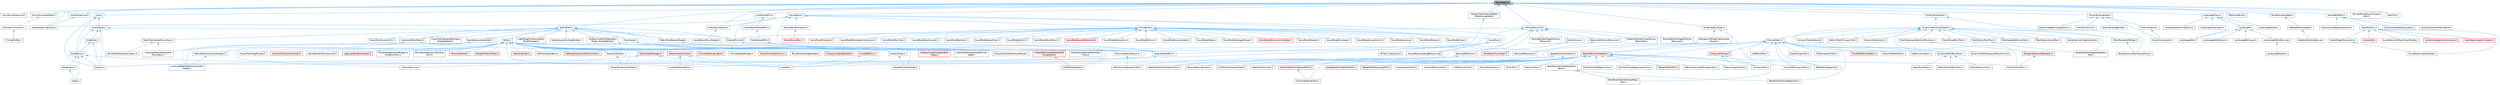 digraph "AsyncWork.h"
{
 // INTERACTIVE_SVG=YES
 // LATEX_PDF_SIZE
  bgcolor="transparent";
  edge [fontname=Helvetica,fontsize=10,labelfontname=Helvetica,labelfontsize=10];
  node [fontname=Helvetica,fontsize=10,shape=box,height=0.2,width=0.4];
  Node1 [id="Node000001",label="AsyncWork.h",height=0.2,width=0.4,color="gray40", fillcolor="grey60", style="filled", fontcolor="black",tooltip=" "];
  Node1 -> Node2 [id="edge1_Node000001_Node000002",dir="back",color="steelblue1",style="solid",tooltip=" "];
  Node2 [id="Node000002",label="AnimationStreaming.h",height=0.2,width=0.4,color="grey40", fillcolor="white", style="filled",URL="$d5/d44/AnimationStreaming_8h.html",tooltip=" "];
  Node1 -> Node3 [id="edge2_Node000001_Node000003",dir="back",color="steelblue1",style="solid",tooltip=" "];
  Node3 [id="Node000003",label="AsyncEnumerateTask.h",height=0.2,width=0.4,color="grey40", fillcolor="white", style="filled",URL="$d5/d71/AsyncEnumerateTask_8h.html",tooltip=" "];
  Node3 -> Node4 [id="edge3_Node000003_Node000004",dir="back",color="steelblue1",style="solid",tooltip=" "];
  Node4 [id="Node000004",label="MonotonicTimeline.h",height=0.2,width=0.4,color="grey40", fillcolor="white", style="filled",URL="$d9/dfd/MonotonicTimeline_8h.html",tooltip=" "];
  Node4 -> Node5 [id="edge4_Node000004_Node000005",dir="back",color="steelblue1",style="solid",tooltip=" "];
  Node5 [id="Node000005",label="TimingProfiler.h",height=0.2,width=0.4,color="grey40", fillcolor="white", style="filled",URL="$df/d15/TimingProfiler_8h.html",tooltip=" "];
  Node1 -> Node6 [id="edge5_Node000001_Node000006",dir="back",color="steelblue1",style="solid",tooltip=" "];
  Node6 [id="Node000006",label="AudioDecompress.h",height=0.2,width=0.4,color="grey40", fillcolor="white", style="filled",URL="$d9/dfd/AudioDecompress_8h.html",tooltip=" "];
  Node6 -> Node7 [id="edge6_Node000006_Node000007",dir="back",color="steelblue1",style="solid",tooltip=" "];
  Node7 [id="Node000007",label="SoundWaveProxyReader.h",height=0.2,width=0.4,color="grey40", fillcolor="white", style="filled",URL="$d1/d23/SoundWaveProxyReader_8h.html",tooltip=" "];
  Node1 -> Node8 [id="edge7_Node000001_Node000008",dir="back",color="steelblue1",style="solid",tooltip=" "];
  Node8 [id="Node000008",label="AudioStreaming.h",height=0.2,width=0.4,color="grey40", fillcolor="white", style="filled",URL="$db/d37/AudioStreaming_8h.html",tooltip=" "];
  Node8 -> Node9 [id="edge8_Node000008_Node000009",dir="back",color="steelblue1",style="solid",tooltip=" "];
  Node9 [id="Node000009",label="AudioStreamingCache.h",height=0.2,width=0.4,color="grey40", fillcolor="white", style="filled",URL="$d2/dc1/AudioStreamingCache_8h.html",tooltip=" "];
  Node1 -> Node9 [id="edge9_Node000001_Node000009",dir="back",color="steelblue1",style="solid",tooltip=" "];
  Node1 -> Node10 [id="edge10_Node000001_Node000010",dir="back",color="steelblue1",style="solid",tooltip=" "];
  Node10 [id="Node000010",label="Core.h",height=0.2,width=0.4,color="grey40", fillcolor="white", style="filled",URL="$d6/dd7/Core_8h.html",tooltip=" "];
  Node10 -> Node11 [id="edge11_Node000010_Node000011",dir="back",color="steelblue1",style="solid",tooltip=" "];
  Node11 [id="Node000011",label="CoreUObject.h",height=0.2,width=0.4,color="grey40", fillcolor="white", style="filled",URL="$d0/ded/CoreUObject_8h.html",tooltip=" "];
  Node11 -> Node12 [id="edge12_Node000011_Node000012",dir="back",color="steelblue1",style="solid",tooltip=" "];
  Node12 [id="Node000012",label="Engine.h",height=0.2,width=0.4,color="grey40", fillcolor="white", style="filled",URL="$d1/d34/Public_2Engine_8h.html",tooltip=" "];
  Node11 -> Node13 [id="edge13_Node000011_Node000013",dir="back",color="steelblue1",style="solid",tooltip=" "];
  Node13 [id="Node000013",label="EngineMinimal.h",height=0.2,width=0.4,color="grey40", fillcolor="white", style="filled",URL="$d0/d2c/EngineMinimal_8h.html",tooltip=" "];
  Node13 -> Node12 [id="edge14_Node000013_Node000012",dir="back",color="steelblue1",style="solid",tooltip=" "];
  Node11 -> Node14 [id="edge15_Node000011_Node000014",dir="back",color="steelblue1",style="solid",tooltip=" "];
  Node14 [id="Node000014",label="SlateBasics.h",height=0.2,width=0.4,color="grey40", fillcolor="white", style="filled",URL="$da/d2f/SlateBasics_8h.html",tooltip=" "];
  Node14 -> Node12 [id="edge16_Node000014_Node000012",dir="back",color="steelblue1",style="solid",tooltip=" "];
  Node14 -> Node15 [id="edge17_Node000014_Node000015",dir="back",color="steelblue1",style="solid",tooltip=" "];
  Node15 [id="Node000015",label="Slate.h",height=0.2,width=0.4,color="grey40", fillcolor="white", style="filled",URL="$d2/dc0/Slate_8h.html",tooltip=" "];
  Node14 -> Node16 [id="edge18_Node000014_Node000016",dir="back",color="steelblue1",style="solid",tooltip=" "];
  Node16 [id="Node000016",label="SlateExtras.h",height=0.2,width=0.4,color="grey40", fillcolor="white", style="filled",URL="$d8/dec/SlateExtras_8h.html",tooltip=" "];
  Node16 -> Node15 [id="edge19_Node000016_Node000015",dir="back",color="steelblue1",style="solid",tooltip=" "];
  Node14 -> Node17 [id="edge20_Node000014_Node000017",dir="back",color="steelblue1",style="solid",tooltip=" "];
  Node17 [id="Node000017",label="UnrealEd.h",height=0.2,width=0.4,color="grey40", fillcolor="white", style="filled",URL="$d2/d5f/UnrealEd_8h.html",tooltip=" "];
  Node11 -> Node18 [id="edge21_Node000011_Node000018",dir="back",color="steelblue1",style="solid",tooltip=" "];
  Node18 [id="Node000018",label="SlateCore.h",height=0.2,width=0.4,color="grey40", fillcolor="white", style="filled",URL="$dc/d03/SlateCore_8h.html",tooltip=" "];
  Node18 -> Node12 [id="edge22_Node000018_Node000012",dir="back",color="steelblue1",style="solid",tooltip=" "];
  Node18 -> Node14 [id="edge23_Node000018_Node000014",dir="back",color="steelblue1",style="solid",tooltip=" "];
  Node10 -> Node12 [id="edge24_Node000010_Node000012",dir="back",color="steelblue1",style="solid",tooltip=" "];
  Node10 -> Node14 [id="edge25_Node000010_Node000014",dir="back",color="steelblue1",style="solid",tooltip=" "];
  Node1 -> Node19 [id="edge26_Node000001_Node000019",dir="back",color="steelblue1",style="solid",tooltip=" "];
  Node19 [id="Node000019",label="CoreSharedPCH.h",height=0.2,width=0.4,color="grey40", fillcolor="white", style="filled",URL="$d8/de5/CoreSharedPCH_8h.html",tooltip=" "];
  Node19 -> Node20 [id="edge27_Node000019_Node000020",dir="back",color="steelblue1",style="solid",tooltip=" "];
  Node20 [id="Node000020",label="CoreUObjectSharedPCH.h",height=0.2,width=0.4,color="grey40", fillcolor="white", style="filled",URL="$de/d2f/CoreUObjectSharedPCH_8h.html",tooltip=" "];
  Node20 -> Node21 [id="edge28_Node000020_Node000021",dir="back",color="steelblue1",style="solid",tooltip=" "];
  Node21 [id="Node000021",label="SlateSharedPCH.h",height=0.2,width=0.4,color="grey40", fillcolor="white", style="filled",URL="$d1/dfc/SlateSharedPCH_8h.html",tooltip=" "];
  Node21 -> Node22 [id="edge29_Node000021_Node000022",dir="back",color="steelblue1",style="solid",tooltip=" "];
  Node22 [id="Node000022",label="EngineSharedPCH.h",height=0.2,width=0.4,color="grey40", fillcolor="white", style="filled",URL="$dc/dbb/EngineSharedPCH_8h.html",tooltip=" "];
  Node22 -> Node23 [id="edge30_Node000022_Node000023",dir="back",color="steelblue1",style="solid",tooltip=" "];
  Node23 [id="Node000023",label="UnrealEdSharedPCH.h",height=0.2,width=0.4,color="grey40", fillcolor="white", style="filled",URL="$d1/de6/UnrealEdSharedPCH_8h.html",tooltip=" "];
  Node1 -> Node24 [id="edge31_Node000001_Node000024",dir="back",color="steelblue1",style="solid",tooltip=" "];
  Node24 [id="Node000024",label="DistanceFieldAtlas.h",height=0.2,width=0.4,color="grey40", fillcolor="white", style="filled",URL="$df/def/DistanceFieldAtlas_8h.html",tooltip=" "];
  Node24 -> Node25 [id="edge32_Node000024_Node000025",dir="back",color="steelblue1",style="solid",tooltip=" "];
  Node25 [id="Node000025",label="BaseDynamicMeshSceneProxy.h",height=0.2,width=0.4,color="grey40", fillcolor="white", style="filled",URL="$d2/dee/BaseDynamicMeshSceneProxy_8h.html",tooltip=" "];
  Node24 -> Node26 [id="edge33_Node000024_Node000026",dir="back",color="steelblue1",style="solid",tooltip=" "];
  Node26 [id="Node000026",label="DynamicMeshComponent.h",height=0.2,width=0.4,color="grey40", fillcolor="white", style="filled",URL="$d8/d66/DynamicMeshComponent_8h.html",tooltip=" "];
  Node26 -> Node27 [id="edge34_Node000026_Node000027",dir="back",color="steelblue1",style="solid",tooltip=" "];
  Node27 [id="Node000027",label="DataflowEditorWeightMapPaint\lTool.h",height=0.2,width=0.4,color="grey40", fillcolor="white", style="filled",URL="$db/d46/DataflowEditorWeightMapPaintTool_8h.html",tooltip=" "];
  Node26 -> Node28 [id="edge35_Node000026_Node000028",dir="back",color="steelblue1",style="solid",tooltip=" "];
  Node28 [id="Node000028",label="DeformMeshPolygonsTool.h",height=0.2,width=0.4,color="grey40", fillcolor="white", style="filled",URL="$db/d72/DeformMeshPolygonsTool_8h.html",tooltip=" "];
  Node26 -> Node29 [id="edge36_Node000026_Node000029",dir="back",color="steelblue1",style="solid",tooltip=" "];
  Node29 [id="Node000029",label="DynamicMeshActor.h",height=0.2,width=0.4,color="grey40", fillcolor="white", style="filled",URL="$d1/d71/DynamicMeshActor_8h.html",tooltip=" "];
  Node26 -> Node30 [id="edge37_Node000026_Node000030",dir="back",color="steelblue1",style="solid",tooltip=" "];
  Node30 [id="Node000030",label="DynamicMeshBrushTool.h",height=0.2,width=0.4,color="grey40", fillcolor="white", style="filled",URL="$da/d04/DynamicMeshBrushTool_8h.html",tooltip=" "];
  Node30 -> Node31 [id="edge38_Node000030_Node000031",dir="back",color="steelblue1",style="solid",tooltip=" "];
  Node31 [id="Node000031",label="MeshAttributePaintTool.h",height=0.2,width=0.4,color="grey40", fillcolor="white", style="filled",URL="$d3/d29/MeshAttributePaintTool_8h.html",tooltip=" "];
  Node30 -> Node32 [id="edge39_Node000030_Node000032",dir="back",color="steelblue1",style="solid",tooltip=" "];
  Node32 [id="Node000032",label="MeshSelectionTool.h",height=0.2,width=0.4,color="grey40", fillcolor="white", style="filled",URL="$d8/d80/MeshSelectionTool_8h.html",tooltip=" "];
  Node30 -> Node33 [id="edge40_Node000030_Node000033",dir="back",color="steelblue1",style="solid",tooltip=" "];
  Node33 [id="Node000033",label="SeamSculptTool.h",height=0.2,width=0.4,color="grey40", fillcolor="white", style="filled",URL="$d1/d31/SeamSculptTool_8h.html",tooltip=" "];
  Node26 -> Node34 [id="edge41_Node000026_Node000034",dir="back",color="steelblue1",style="solid",tooltip=" "];
  Node34 [id="Node000034",label="DynamicMeshSelector.h",height=0.2,width=0.4,color="grey40", fillcolor="white", style="filled",URL="$dc/d01/DynamicMeshSelector_8h.html",tooltip=" "];
  Node34 -> Node35 [id="edge42_Node000034_Node000035",dir="back",color="steelblue1",style="solid",tooltip=" "];
  Node35 [id="Node000035",label="DynamicMeshPolygroupTransformer.h",height=0.2,width=0.4,color="grey40", fillcolor="white", style="filled",URL="$dc/db2/DynamicMeshPolygroupTransformer_8h.html",tooltip=" "];
  Node26 -> Node36 [id="edge43_Node000026_Node000036",dir="back",color="steelblue1",style="solid",tooltip=" "];
  Node36 [id="Node000036",label="EditUVIslandsTool.h",height=0.2,width=0.4,color="grey40", fillcolor="white", style="filled",URL="$d0/de4/EditUVIslandsTool_8h.html",tooltip=" "];
  Node26 -> Node37 [id="edge44_Node000026_Node000037",dir="back",color="steelblue1",style="solid",tooltip=" "];
  Node37 [id="Node000037",label="MeshGroupPaintTool.h",height=0.2,width=0.4,color="grey40", fillcolor="white", style="filled",URL="$dd/d04/MeshGroupPaintTool_8h.html",tooltip=" "];
  Node26 -> Node38 [id="edge45_Node000026_Node000038",dir="back",color="steelblue1",style="solid",tooltip=" "];
  Node38 [id="Node000038",label="MeshRenderBufferSet.h",height=0.2,width=0.4,color="grey40", fillcolor="white", style="filled",URL="$de/dc2/MeshRenderBufferSet_8h.html",tooltip=" "];
  Node38 -> Node25 [id="edge46_Node000038_Node000025",dir="back",color="steelblue1",style="solid",tooltip=" "];
  Node26 -> Node39 [id="edge47_Node000026_Node000039",dir="back",color="steelblue1",style="solid",tooltip=" "];
  Node39 [id="Node000039",label="MeshSpaceDeformerTool.h",height=0.2,width=0.4,color="grey40", fillcolor="white", style="filled",URL="$d7/dc8/MeshSpaceDeformerTool_8h.html",tooltip=" "];
  Node26 -> Node40 [id="edge48_Node000026_Node000040",dir="back",color="steelblue1",style="solid",tooltip=" "];
  Node40 [id="Node000040",label="MeshTopologySelectionMechanic.h",height=0.2,width=0.4,color="grey40", fillcolor="white", style="filled",URL="$d5/d15/MeshTopologySelectionMechanic_8h.html",tooltip=" "];
  Node40 -> Node41 [id="edge49_Node000040_Node000041",dir="back",color="steelblue1",style="solid",tooltip=" "];
  Node41 [id="Node000041",label="PolygonSelectionMechanic.h",height=0.2,width=0.4,color="red", fillcolor="#FFF0F0", style="filled",URL="$da/dff/PolygonSelectionMechanic_8h.html",tooltip=" "];
  Node41 -> Node36 [id="edge50_Node000041_Node000036",dir="back",color="steelblue1",style="solid",tooltip=" "];
  Node26 -> Node43 [id="edge51_Node000026_Node000043",dir="back",color="steelblue1",style="solid",tooltip=" "];
  Node43 [id="Node000043",label="MeshVertexPaintTool.h",height=0.2,width=0.4,color="grey40", fillcolor="white", style="filled",URL="$db/d74/MeshVertexPaintTool_8h.html",tooltip=" "];
  Node43 -> Node27 [id="edge52_Node000043_Node000027",dir="back",color="steelblue1",style="solid",tooltip=" "];
  Node26 -> Node44 [id="edge53_Node000026_Node000044",dir="back",color="steelblue1",style="solid",tooltip=" "];
  Node44 [id="Node000044",label="MeshVertexSculptTool.h",height=0.2,width=0.4,color="grey40", fillcolor="white", style="filled",URL="$dc/da6/MeshVertexSculptTool_8h.html",tooltip=" "];
  Node26 -> Node45 [id="edge54_Node000026_Node000045",dir="back",color="steelblue1",style="solid",tooltip=" "];
  Node45 [id="Node000045",label="PreviewMesh.h",height=0.2,width=0.4,color="grey40", fillcolor="white", style="filled",URL="$d6/d30/PreviewMesh_8h.html",tooltip=" "];
  Node45 -> Node46 [id="edge55_Node000045_Node000046",dir="back",color="steelblue1",style="solid",tooltip=" "];
  Node46 [id="Node000046",label="AddPatchTool.h",height=0.2,width=0.4,color="grey40", fillcolor="white", style="filled",URL="$d5/deb/AddPatchTool_8h.html",tooltip=" "];
  Node45 -> Node47 [id="edge56_Node000045_Node000047",dir="back",color="steelblue1",style="solid",tooltip=" "];
  Node47 [id="Node000047",label="AddPrimitiveTool.h",height=0.2,width=0.4,color="grey40", fillcolor="white", style="filled",URL="$d5/dbf/AddPrimitiveTool_8h.html",tooltip=" "];
  Node45 -> Node48 [id="edge57_Node000045_Node000048",dir="back",color="steelblue1",style="solid",tooltip=" "];
  Node48 [id="Node000048",label="BakeMeshAttributeMapsTool.h",height=0.2,width=0.4,color="grey40", fillcolor="white", style="filled",URL="$d8/d14/BakeMeshAttributeMapsTool_8h.html",tooltip=" "];
  Node45 -> Node49 [id="edge58_Node000045_Node000049",dir="back",color="steelblue1",style="solid",tooltip=" "];
  Node49 [id="Node000049",label="BakeMeshAttributeMapsTool\lBase.h",height=0.2,width=0.4,color="grey40", fillcolor="white", style="filled",URL="$dc/d68/BakeMeshAttributeMapsToolBase_8h.html",tooltip=" "];
  Node49 -> Node48 [id="edge59_Node000049_Node000048",dir="back",color="steelblue1",style="solid",tooltip=" "];
  Node49 -> Node50 [id="edge60_Node000049_Node000050",dir="back",color="steelblue1",style="solid",tooltip=" "];
  Node50 [id="Node000050",label="BakeMultiMeshAttributeMaps\lTool.h",height=0.2,width=0.4,color="grey40", fillcolor="white", style="filled",URL="$d7/d65/BakeMultiMeshAttributeMapsTool_8h.html",tooltip=" "];
  Node45 -> Node51 [id="edge61_Node000045_Node000051",dir="back",color="steelblue1",style="solid",tooltip=" "];
  Node51 [id="Node000051",label="BakeMeshAttributeTool.h",height=0.2,width=0.4,color="grey40", fillcolor="white", style="filled",URL="$d0/d82/BakeMeshAttributeTool_8h.html",tooltip=" "];
  Node51 -> Node49 [id="edge62_Node000051_Node000049",dir="back",color="steelblue1",style="solid",tooltip=" "];
  Node51 -> Node52 [id="edge63_Node000051_Node000052",dir="back",color="steelblue1",style="solid",tooltip=" "];
  Node52 [id="Node000052",label="BakeMeshAttributeVertexTool.h",height=0.2,width=0.4,color="grey40", fillcolor="white", style="filled",URL="$d6/d76/BakeMeshAttributeVertexTool_8h.html",tooltip=" "];
  Node45 -> Node52 [id="edge64_Node000045_Node000052",dir="back",color="steelblue1",style="solid",tooltip=" "];
  Node45 -> Node50 [id="edge65_Node000045_Node000050",dir="back",color="steelblue1",style="solid",tooltip=" "];
  Node45 -> Node53 [id="edge66_Node000045_Node000053",dir="back",color="steelblue1",style="solid",tooltip=" "];
  Node53 [id="Node000053",label="ConvertToPolygonsTool.h",height=0.2,width=0.4,color="grey40", fillcolor="white", style="filled",URL="$d7/d5a/ConvertToPolygonsTool_8h.html",tooltip=" "];
  Node45 -> Node54 [id="edge67_Node000045_Node000054",dir="back",color="steelblue1",style="solid",tooltip=" "];
  Node54 [id="Node000054",label="DrawPolygonTool.h",height=0.2,width=0.4,color="grey40", fillcolor="white", style="filled",URL="$d0/d15/DrawPolygonTool_8h.html",tooltip=" "];
  Node45 -> Node30 [id="edge68_Node000045_Node000030",dir="back",color="steelblue1",style="solid",tooltip=" "];
  Node45 -> Node55 [id="edge69_Node000045_Node000055",dir="back",color="steelblue1",style="solid",tooltip=" "];
  Node55 [id="Node000055",label="MeshInspectorTool.h",height=0.2,width=0.4,color="grey40", fillcolor="white", style="filled",URL="$de/da1/MeshInspectorTool_8h.html",tooltip=" "];
  Node45 -> Node56 [id="edge70_Node000045_Node000056",dir="back",color="steelblue1",style="solid",tooltip=" "];
  Node56 [id="Node000056",label="MeshOpPreviewHelpers.h",height=0.2,width=0.4,color="red", fillcolor="#FFF0F0", style="filled",URL="$de/d33/MeshOpPreviewHelpers_8h.html",tooltip=" "];
  Node56 -> Node49 [id="edge71_Node000056_Node000049",dir="back",color="steelblue1",style="solid",tooltip=" "];
  Node56 -> Node52 [id="edge72_Node000056_Node000052",dir="back",color="steelblue1",style="solid",tooltip=" "];
  Node56 -> Node57 [id="edge73_Node000056_Node000057",dir="back",color="steelblue1",style="solid",tooltip=" "];
  Node57 [id="Node000057",label="BakeTransformTool.h",height=0.2,width=0.4,color="grey40", fillcolor="white", style="filled",URL="$dc/d39/BakeTransformTool_8h.html",tooltip=" "];
  Node56 -> Node58 [id="edge74_Node000056_Node000058",dir="back",color="steelblue1",style="solid",tooltip=" "];
  Node58 [id="Node000058",label="BaseCreateFromSelectedTool.h",height=0.2,width=0.4,color="red", fillcolor="#FFF0F0", style="filled",URL="$de/dc7/BaseCreateFromSelectedTool_8h.html",tooltip=" "];
  Node58 -> Node64 [id="edge75_Node000058_Node000064",dir="back",color="steelblue1",style="solid",tooltip=" "];
  Node64 [id="Node000064",label="CombineMeshesTool.h",height=0.2,width=0.4,color="grey40", fillcolor="white", style="filled",URL="$dd/da3/CombineMeshesTool_8h.html",tooltip=" "];
  Node56 -> Node67 [id="edge76_Node000056_Node000067",dir="back",color="steelblue1",style="solid",tooltip=" "];
  Node67 [id="Node000067",label="BaseMeshFromSplinesTool.h",height=0.2,width=0.4,color="red", fillcolor="#FFF0F0", style="filled",URL="$da/d31/BaseMeshFromSplinesTool_8h.html",tooltip=" "];
  Node56 -> Node70 [id="edge77_Node000056_Node000070",dir="back",color="steelblue1",style="solid",tooltip=" "];
  Node70 [id="Node000070",label="BaseMeshProcessingTool.h",height=0.2,width=0.4,color="red", fillcolor="#FFF0F0", style="filled",URL="$d4/d77/BaseMeshProcessingTool_8h.html",tooltip=" "];
  Node56 -> Node64 [id="edge78_Node000056_Node000064",dir="back",color="steelblue1",style="solid",tooltip=" "];
  Node56 -> Node53 [id="edge79_Node000056_Node000053",dir="back",color="steelblue1",style="solid",tooltip=" "];
  Node56 -> Node73 [id="edge80_Node000056_Node000073",dir="back",color="steelblue1",style="solid",tooltip=" "];
  Node73 [id="Node000073",label="DisplaceMeshTool.h",height=0.2,width=0.4,color="grey40", fillcolor="white", style="filled",URL="$da/d28/DisplaceMeshTool_8h.html",tooltip=" "];
  Node56 -> Node74 [id="edge81_Node000056_Node000074",dir="back",color="steelblue1",style="solid",tooltip=" "];
  Node74 [id="Node000074",label="DrawAndRevolveTool.h",height=0.2,width=0.4,color="grey40", fillcolor="white", style="filled",URL="$d8/d06/DrawAndRevolveTool_8h.html",tooltip=" "];
  Node56 -> Node75 [id="edge82_Node000056_Node000075",dir="back",color="steelblue1",style="solid",tooltip=" "];
  Node75 [id="Node000075",label="EditNormalsTool.h",height=0.2,width=0.4,color="grey40", fillcolor="white", style="filled",URL="$de/d53/EditNormalsTool_8h.html",tooltip=" "];
  Node56 -> Node76 [id="edge83_Node000056_Node000076",dir="back",color="steelblue1",style="solid",tooltip=" "];
  Node76 [id="Node000076",label="ExtractSplineTool.h",height=0.2,width=0.4,color="grey40", fillcolor="white", style="filled",URL="$d3/d4d/ExtractSplineTool_8h.html",tooltip=" "];
  Node56 -> Node77 [id="edge84_Node000056_Node000077",dir="back",color="steelblue1",style="solid",tooltip=" "];
  Node77 [id="Node000077",label="MirrorTool.h",height=0.2,width=0.4,color="grey40", fillcolor="white", style="filled",URL="$d3/dc9/MirrorTool_8h.html",tooltip=" "];
  Node56 -> Node78 [id="edge85_Node000056_Node000078",dir="back",color="steelblue1",style="solid",tooltip=" "];
  Node78 [id="Node000078",label="PlaneCutTool.h",height=0.2,width=0.4,color="grey40", fillcolor="white", style="filled",URL="$dd/def/PlaneCutTool_8h.html",tooltip=" "];
  Node56 -> Node79 [id="edge86_Node000056_Node000079",dir="back",color="steelblue1",style="solid",tooltip=" "];
  Node79 [id="Node000079",label="PolyEditInsertEdgeActivity.h",height=0.2,width=0.4,color="grey40", fillcolor="white", style="filled",URL="$d1/d26/PolyEditInsertEdgeActivity_8h.html",tooltip=" "];
  Node56 -> Node80 [id="edge87_Node000056_Node000080",dir="back",color="steelblue1",style="solid",tooltip=" "];
  Node80 [id="Node000080",label="PolyEditInsertEdgeLoopActivity.h",height=0.2,width=0.4,color="grey40", fillcolor="white", style="filled",URL="$d5/d37/PolyEditInsertEdgeLoopActivity_8h.html",tooltip=" "];
  Node56 -> Node81 [id="edge88_Node000056_Node000081",dir="back",color="steelblue1",style="solid",tooltip=" "];
  Node81 [id="Node000081",label="RecomputeUVsTool.h",height=0.2,width=0.4,color="grey40", fillcolor="white", style="filled",URL="$d0/d92/RecomputeUVsTool_8h.html",tooltip=" "];
  Node56 -> Node82 [id="edge89_Node000056_Node000082",dir="back",color="steelblue1",style="solid",tooltip=" "];
  Node82 [id="Node000082",label="RemeshMeshTool.h",height=0.2,width=0.4,color="red", fillcolor="#FFF0F0", style="filled",URL="$dc/dd6/RemeshMeshTool_8h.html",tooltip=" "];
  Node56 -> Node84 [id="edge90_Node000056_Node000084",dir="back",color="steelblue1",style="solid",tooltip=" "];
  Node84 [id="Node000084",label="RemoveOccludedTrianglesTool.h",height=0.2,width=0.4,color="grey40", fillcolor="white", style="filled",URL="$d9/da1/RemoveOccludedTrianglesTool_8h.html",tooltip=" "];
  Node56 -> Node85 [id="edge91_Node000056_Node000085",dir="back",color="steelblue1",style="solid",tooltip=" "];
  Node85 [id="Node000085",label="RevolveBoundaryTool.h",height=0.2,width=0.4,color="grey40", fillcolor="white", style="filled",URL="$da/dce/RevolveBoundaryTool_8h.html",tooltip=" "];
  Node56 -> Node86 [id="edge92_Node000056_Node000086",dir="back",color="steelblue1",style="solid",tooltip=" "];
  Node86 [id="Node000086",label="SetCollisionGeometryTool.h",height=0.2,width=0.4,color="grey40", fillcolor="white", style="filled",URL="$d0/de6/SetCollisionGeometryTool_8h.html",tooltip=" "];
  Node56 -> Node87 [id="edge93_Node000056_Node000087",dir="back",color="steelblue1",style="solid",tooltip=" "];
  Node87 [id="Node000087",label="UVEditorUVSnapshotTool.h",height=0.2,width=0.4,color="grey40", fillcolor="white", style="filled",URL="$d4/dd6/UVEditorUVSnapshotTool_8h.html",tooltip=" "];
  Node56 -> Node88 [id="edge94_Node000056_Node000088",dir="back",color="steelblue1",style="solid",tooltip=" "];
  Node88 [id="Node000088",label="UVLayoutTool.h",height=0.2,width=0.4,color="grey40", fillcolor="white", style="filled",URL="$d6/d89/UVLayoutTool_8h.html",tooltip=" "];
  Node56 -> Node90 [id="edge95_Node000056_Node000090",dir="back",color="steelblue1",style="solid",tooltip=" "];
  Node90 [id="Node000090",label="WeldMeshEdgesTool.h",height=0.2,width=0.4,color="grey40", fillcolor="white", style="filled",URL="$d5/d6e/WeldMeshEdgesTool_8h.html",tooltip=" "];
  Node45 -> Node91 [id="edge96_Node000045_Node000091",dir="back",color="steelblue1",style="solid",tooltip=" "];
  Node91 [id="Node000091",label="PolyEditPreviewMesh.h",height=0.2,width=0.4,color="red", fillcolor="#FFF0F0", style="filled",URL="$d2/de8/PolyEditPreviewMesh_8h.html",tooltip=" "];
  Node45 -> Node93 [id="edge97_Node000045_Node000093",dir="back",color="steelblue1",style="solid",tooltip=" "];
  Node93 [id="Node000093",label="UVLayoutPreview.h",height=0.2,width=0.4,color="red", fillcolor="#FFF0F0", style="filled",URL="$dd/d16/UVLayoutPreview_8h.html",tooltip=" "];
  Node93 -> Node81 [id="edge98_Node000093_Node000081",dir="back",color="steelblue1",style="solid",tooltip=" "];
  Node93 -> Node88 [id="edge99_Node000093_Node000088",dir="back",color="steelblue1",style="solid",tooltip=" "];
  Node45 -> Node96 [id="edge100_Node000045_Node000096",dir="back",color="steelblue1",style="solid",tooltip=" "];
  Node96 [id="Node000096",label="VolumeToMeshTool.h",height=0.2,width=0.4,color="grey40", fillcolor="white", style="filled",URL="$de/d64/VolumeToMeshTool_8h.html",tooltip=" "];
  Node45 -> Node90 [id="edge101_Node000045_Node000090",dir="back",color="steelblue1",style="solid",tooltip=" "];
  Node26 -> Node97 [id="edge102_Node000026_Node000097",dir="back",color="steelblue1",style="solid",tooltip=" "];
  Node97 [id="Node000097",label="SceneGeometrySpatialCache.h",height=0.2,width=0.4,color="grey40", fillcolor="white", style="filled",URL="$d6/d6f/SceneGeometrySpatialCache_8h.html",tooltip=" "];
  Node1 -> Node98 [id="edge103_Node000001_Node000098",dir="back",color="steelblue1",style="solid",tooltip=" "];
  Node98 [id="Node000098",label="GroomBindingAsset.h",height=0.2,width=0.4,color="grey40", fillcolor="white", style="filled",URL="$de/d26/GroomBindingAsset_8h.html",tooltip=" "];
  Node98 -> Node99 [id="edge104_Node000098_Node000099",dir="back",color="steelblue1",style="solid",tooltip=" "];
  Node99 [id="Node000099",label="GroomBindingBuilder.h",height=0.2,width=0.4,color="grey40", fillcolor="white", style="filled",URL="$d2/d2f/GroomBindingBuilder_8h.html",tooltip=" "];
  Node98 -> Node100 [id="edge105_Node000098_Node000100",dir="back",color="steelblue1",style="solid",tooltip=" "];
  Node100 [id="Node000100",label="GroomComponent.h",height=0.2,width=0.4,color="grey40", fillcolor="white", style="filled",URL="$de/d2e/GroomComponent_8h.html",tooltip=" "];
  Node98 -> Node101 [id="edge106_Node000098_Node000101",dir="back",color="steelblue1",style="solid",tooltip=" "];
  Node101 [id="Node000101",label="GroomCreateBindingOptions.h",height=0.2,width=0.4,color="grey40", fillcolor="white", style="filled",URL="$d5/dba/GroomCreateBindingOptions_8h.html",tooltip=" "];
  Node98 -> Node102 [id="edge107_Node000098_Node000102",dir="back",color="steelblue1",style="solid",tooltip=" "];
  Node102 [id="Node000102",label="GroomInstance.h",height=0.2,width=0.4,color="grey40", fillcolor="white", style="filled",URL="$dd/d47/GroomInstance_8h.html",tooltip=" "];
  Node102 -> Node100 [id="edge108_Node000102_Node000100",dir="back",color="steelblue1",style="solid",tooltip=" "];
  Node98 -> Node103 [id="edge109_Node000098_Node000103",dir="back",color="steelblue1",style="solid",tooltip=" "];
  Node103 [id="Node000103",label="HairStrandsCore.h",height=0.2,width=0.4,color="grey40", fillcolor="white", style="filled",URL="$d7/def/HairStrandsCore_8h.html",tooltip=" "];
  Node1 -> Node104 [id="edge110_Node000001_Node000104",dir="back",color="steelblue1",style="solid",tooltip=" "];
  Node104 [id="Node000104",label="HierarchicalInstancedStatic\lMeshComponent.h",height=0.2,width=0.4,color="grey40", fillcolor="white", style="filled",URL="$d3/ddb/HierarchicalInstancedStaticMeshComponent_8h.html",tooltip=" "];
  Node104 -> Node105 [id="edge111_Node000104_Node000105",dir="back",color="steelblue1",style="solid",tooltip=" "];
  Node105 [id="Node000105",label="HierarchicalStaticMeshScene\lProxy.h",height=0.2,width=0.4,color="grey40", fillcolor="white", style="filled",URL="$d3/d4d/HierarchicalStaticMeshSceneProxy_8h.html",tooltip=" "];
  Node1 -> Node106 [id="edge112_Node000001_Node000106",dir="back",color="steelblue1",style="solid",tooltip=" "];
  Node106 [id="Node000106",label="LandscapeProxy.h",height=0.2,width=0.4,color="grey40", fillcolor="white", style="filled",URL="$db/dae/LandscapeProxy_8h.html",tooltip=" "];
  Node106 -> Node107 [id="edge113_Node000106_Node000107",dir="back",color="steelblue1",style="solid",tooltip=" "];
  Node107 [id="Node000107",label="Landscape.h",height=0.2,width=0.4,color="grey40", fillcolor="white", style="filled",URL="$d5/dd6/Landscape_8h.html",tooltip=" "];
  Node107 -> Node108 [id="edge114_Node000107_Node000108",dir="back",color="steelblue1",style="solid",tooltip=" "];
  Node108 [id="Node000108",label="LandscapeEdit.h",height=0.2,width=0.4,color="grey40", fillcolor="white", style="filled",URL="$df/d61/LandscapeEdit_8h.html",tooltip=" "];
  Node107 -> Node109 [id="edge115_Node000107_Node000109",dir="back",color="steelblue1",style="solid",tooltip=" "];
  Node109 [id="Node000109",label="LandscapeEditLayer.h",height=0.2,width=0.4,color="grey40", fillcolor="white", style="filled",URL="$d2/d34/LandscapeEditLayer_8h.html",tooltip=" "];
  Node107 -> Node110 [id="edge116_Node000107_Node000110",dir="back",color="steelblue1",style="solid",tooltip=" "];
  Node110 [id="Node000110",label="LandscapeEditorServices.h",height=0.2,width=0.4,color="grey40", fillcolor="white", style="filled",URL="$d0/de9/LandscapeEditorServices_8h.html",tooltip=" "];
  Node110 -> Node111 [id="edge117_Node000110_Node000111",dir="back",color="steelblue1",style="solid",tooltip=" "];
  Node111 [id="Node000111",label="LandscapeModule.h",height=0.2,width=0.4,color="grey40", fillcolor="white", style="filled",URL="$db/d88/LandscapeModule_8h.html",tooltip=" "];
  Node107 -> Node112 [id="edge118_Node000107_Node000112",dir="back",color="steelblue1",style="solid",tooltip=" "];
  Node112 [id="Node000112",label="LandscapeNotification.h",height=0.2,width=0.4,color="grey40", fillcolor="white", style="filled",URL="$d7/de3/LandscapeNotification_8h.html",tooltip=" "];
  Node106 -> Node108 [id="edge119_Node000106_Node000108",dir="back",color="steelblue1",style="solid",tooltip=" "];
  Node106 -> Node113 [id="edge120_Node000106_Node000113",dir="back",color="steelblue1",style="solid",tooltip=" "];
  Node113 [id="Node000113",label="LandscapeRender.h",height=0.2,width=0.4,color="grey40", fillcolor="white", style="filled",URL="$df/d67/LandscapeRender_8h.html",tooltip=" "];
  Node106 -> Node114 [id="edge121_Node000106_Node000114",dir="back",color="steelblue1",style="solid",tooltip=" "];
  Node114 [id="Node000114",label="LandscapeStreamingProxy.h",height=0.2,width=0.4,color="grey40", fillcolor="white", style="filled",URL="$de/d5a/LandscapeStreamingProxy_8h.html",tooltip=" "];
  Node106 -> Node115 [id="edge122_Node000106_Node000115",dir="back",color="steelblue1",style="solid",tooltip=" "];
  Node115 [id="Node000115",label="LandscapeSubsystem.h",height=0.2,width=0.4,color="grey40", fillcolor="white", style="filled",URL="$d7/ddd/LandscapeSubsystem_8h.html",tooltip=" "];
  Node1 -> Node116 [id="edge123_Node000001_Node000116",dir="back",color="steelblue1",style="solid",tooltip=" "];
  Node116 [id="Node000116",label="MeshCardBuild.h",height=0.2,width=0.4,color="grey40", fillcolor="white", style="filled",URL="$d8/df6/MeshCardBuild_8h.html",tooltip=" "];
  Node1 -> Node117 [id="edge124_Node000001_Node000117",dir="back",color="steelblue1",style="solid",tooltip=" "];
  Node117 [id="Node000117",label="ModelingTaskTypes.h",height=0.2,width=0.4,color="grey40", fillcolor="white", style="filled",URL="$d0/dd2/ModelingTaskTypes_8h.html",tooltip=" "];
  Node117 -> Node118 [id="edge125_Node000117_Node000118",dir="back",color="steelblue1",style="solid",tooltip=" "];
  Node118 [id="Node000118",label="BackgroundModelingCompute\lSource.h",height=0.2,width=0.4,color="grey40", fillcolor="white", style="filled",URL="$d4/da3/BackgroundModelingComputeSource_8h.html",tooltip=" "];
  Node118 -> Node56 [id="edge126_Node000118_Node000056",dir="back",color="steelblue1",style="solid",tooltip=" "];
  Node117 -> Node36 [id="edge127_Node000117_Node000036",dir="back",color="steelblue1",style="solid",tooltip=" "];
  Node1 -> Node119 [id="edge128_Node000001_Node000119",dir="back",color="steelblue1",style="solid",tooltip=" "];
  Node119 [id="Node000119",label="RenderAssetUpdate.h",height=0.2,width=0.4,color="grey40", fillcolor="white", style="filled",URL="$df/da4/RenderAssetUpdate_8h.html",tooltip=" "];
  Node119 -> Node120 [id="edge129_Node000119_Node000120",dir="back",color="steelblue1",style="solid",tooltip=" "];
  Node120 [id="Node000120",label="SkeletalMeshUpdate.h",height=0.2,width=0.4,color="grey40", fillcolor="white", style="filled",URL="$df/d79/SkeletalMeshUpdate_8h.html",tooltip=" "];
  Node120 -> Node121 [id="edge130_Node000120_Node000121",dir="back",color="steelblue1",style="solid",tooltip=" "];
  Node121 [id="Node000121",label="SkeletalMeshUpdate.cpp",height=0.2,width=0.4,color="grey40", fillcolor="white", style="filled",URL="$db/d45/SkeletalMeshUpdate_8cpp.html",tooltip=" "];
  Node1 -> Node122 [id="edge131_Node000001_Node000122",dir="back",color="steelblue1",style="solid",tooltip=" "];
  Node122 [id="Node000122",label="SampleBufferIO.h",height=0.2,width=0.4,color="grey40", fillcolor="white", style="filled",URL="$df/d39/SampleBufferIO_8h.html",tooltip=" "];
  Node122 -> Node123 [id="edge132_Node000122_Node000123",dir="back",color="steelblue1",style="solid",tooltip=" "];
  Node123 [id="Node000123",label="AudioImpulseResponseAsset.h",height=0.2,width=0.4,color="grey40", fillcolor="white", style="filled",URL="$d5/d37/AudioImpulseResponseAsset_8h.html",tooltip=" "];
  Node122 -> Node124 [id="edge133_Node000122_Node000124",dir="back",color="steelblue1",style="solid",tooltip=" "];
  Node124 [id="Node000124",label="SoundSubmix.h",height=0.2,width=0.4,color="grey40", fillcolor="white", style="filled",URL="$d9/db4/SoundSubmix_8h.html",tooltip=" "];
  Node124 -> Node125 [id="edge134_Node000124_Node000125",dir="back",color="steelblue1",style="solid",tooltip=" "];
  Node125 [id="Node000125",label="AudioSpectrogramViewport.h",height=0.2,width=0.4,color="red", fillcolor="#FFF0F0", style="filled",URL="$d9/d19/AudioSpectrogramViewport_8h.html",tooltip=" "];
  Node124 -> Node128 [id="edge135_Node000124_Node000128",dir="back",color="steelblue1",style="solid",tooltip=" "];
  Node128 [id="Node000128",label="AudioWidgetSubsystem.h",height=0.2,width=0.4,color="grey40", fillcolor="white", style="filled",URL="$de/d1b/AudioWidgetSubsystem_8h.html",tooltip=" "];
  Node128 -> Node129 [id="edge136_Node000128_Node000129",dir="back",color="steelblue1",style="solid",tooltip=" "];
  Node129 [id="Node000129",label="SoundSubmixGraphNode.h",height=0.2,width=0.4,color="grey40", fillcolor="white", style="filled",URL="$d5/d09/SoundSubmixGraphNode_8h.html",tooltip=" "];
  Node124 -> Node130 [id="edge137_Node000124_Node000130",dir="back",color="steelblue1",style="solid",tooltip=" "];
  Node130 [id="Node000130",label="ConstantQ.h",height=0.2,width=0.4,color="red", fillcolor="#FFF0F0", style="filled",URL="$de/d9f/ConstantQ_8h.html",tooltip=" "];
  Node124 -> Node132 [id="edge138_Node000124_Node000132",dir="back",color="steelblue1",style="solid",tooltip=" "];
  Node132 [id="Node000132",label="SoundSubmixDefaultColorPalette.h",height=0.2,width=0.4,color="grey40", fillcolor="white", style="filled",URL="$d0/df9/SoundSubmixDefaultColorPalette_8h.html",tooltip=" "];
  Node124 -> Node129 [id="edge139_Node000124_Node000129",dir="back",color="steelblue1",style="solid",tooltip=" "];
  Node124 -> Node133 [id="edge140_Node000124_Node000133",dir="back",color="steelblue1",style="solid",tooltip=" "];
  Node133 [id="Node000133",label="SynesthesiaSpectrumAnalysis.h",height=0.2,width=0.4,color="red", fillcolor="#FFF0F0", style="filled",URL="$d7/d2c/SynesthesiaSpectrumAnalysis_8h.html",tooltip=" "];
  Node122 -> Node134 [id="edge141_Node000122_Node000134",dir="back",color="steelblue1",style="solid",tooltip=" "];
  Node134 [id="Node000134",label="SynthComponentGranulator.h",height=0.2,width=0.4,color="grey40", fillcolor="white", style="filled",URL="$d0/d29/SynthComponentGranulator_8h.html",tooltip=" "];
  Node122 -> Node135 [id="edge142_Node000122_Node000135",dir="back",color="steelblue1",style="solid",tooltip=" "];
  Node135 [id="Node000135",label="SynthComponentWaveTable.h",height=0.2,width=0.4,color="grey40", fillcolor="white", style="filled",URL="$d5/d08/SynthComponentWaveTable_8h.html",tooltip=" "];
  Node1 -> Node136 [id="edge143_Node000001_Node000136",dir="back",color="steelblue1",style="solid",tooltip=" "];
  Node136 [id="Node000136",label="SkinnedAssetAsyncCompile\lUtils.h",height=0.2,width=0.4,color="grey40", fillcolor="white", style="filled",URL="$d0/dc7/SkinnedAssetAsyncCompileUtils_8h.html",tooltip=" "];
  Node1 -> Node137 [id="edge144_Node000001_Node000137",dir="back",color="steelblue1",style="solid",tooltip=" "];
  Node137 [id="Node000137",label="SoundWave.h",height=0.2,width=0.4,color="grey40", fillcolor="white", style="filled",URL="$d3/d6d/SoundWave_8h.html",tooltip=" "];
  Node137 -> Node6 [id="edge145_Node000137_Node000006",dir="back",color="steelblue1",style="solid",tooltip=" "];
  Node137 -> Node9 [id="edge146_Node000137_Node000009",dir="back",color="steelblue1",style="solid",tooltip=" "];
  Node137 -> Node13 [id="edge147_Node000137_Node000013",dir="back",color="steelblue1",style="solid",tooltip=" "];
  Node137 -> Node22 [id="edge148_Node000137_Node000022",dir="back",color="steelblue1",style="solid",tooltip=" "];
  Node137 -> Node138 [id="edge149_Node000137_Node000138",dir="back",color="steelblue1",style="solid",tooltip=" "];
  Node138 [id="Node000138",label="SoundCue.h",height=0.2,width=0.4,color="grey40", fillcolor="white", style="filled",URL="$d8/d0b/SoundCue_8h.html",tooltip=" "];
  Node138 -> Node139 [id="edge150_Node000138_Node000139",dir="back",color="steelblue1",style="solid",tooltip=" "];
  Node139 [id="Node000139",label="BTTask_PlaySound.h",height=0.2,width=0.4,color="grey40", fillcolor="white", style="filled",URL="$d8/d54/BTTask__PlaySound_8h.html",tooltip=" "];
  Node138 -> Node12 [id="edge151_Node000138_Node000012",dir="back",color="steelblue1",style="solid",tooltip=" "];
  Node138 -> Node140 [id="edge152_Node000138_Node000140",dir="back",color="steelblue1",style="solid",tooltip=" "];
  Node140 [id="Node000140",label="SoundWaveLoadingBehavior.cpp",height=0.2,width=0.4,color="grey40", fillcolor="white", style="filled",URL="$d7/d95/SoundWaveLoadingBehavior_8cpp.html",tooltip=" "];
  Node137 -> Node141 [id="edge153_Node000137_Node000141",dir="back",color="steelblue1",style="solid",tooltip=" "];
  Node141 [id="Node000141",label="SoundNode.h",height=0.2,width=0.4,color="grey40", fillcolor="white", style="filled",URL="$da/d8b/SoundNode_8h.html",tooltip=" "];
  Node141 -> Node138 [id="edge154_Node000141_Node000138",dir="back",color="steelblue1",style="solid",tooltip=" "];
  Node141 -> Node142 [id="edge155_Node000141_Node000142",dir="back",color="steelblue1",style="solid",tooltip=" "];
  Node142 [id="Node000142",label="SoundNodeAssetReferencer.h",height=0.2,width=0.4,color="red", fillcolor="#FFF0F0", style="filled",URL="$d8/d71/SoundNodeAssetReferencer_8h.html",tooltip=" "];
  Node141 -> Node144 [id="edge156_Node000141_Node000144",dir="back",color="steelblue1",style="solid",tooltip=" "];
  Node144 [id="Node000144",label="SoundNodeAttenuation.h",height=0.2,width=0.4,color="grey40", fillcolor="white", style="filled",URL="$d0/d9d/SoundNodeAttenuation_8h.html",tooltip=" "];
  Node141 -> Node145 [id="edge157_Node000141_Node000145",dir="back",color="steelblue1",style="solid",tooltip=" "];
  Node145 [id="Node000145",label="SoundNodeBranch.h",height=0.2,width=0.4,color="grey40", fillcolor="white", style="filled",URL="$da/d79/SoundNodeBranch_8h.html",tooltip=" "];
  Node141 -> Node146 [id="edge158_Node000141_Node000146",dir="back",color="steelblue1",style="solid",tooltip=" "];
  Node146 [id="Node000146",label="SoundNodeConcatenator.h",height=0.2,width=0.4,color="grey40", fillcolor="white", style="filled",URL="$da/d65/SoundNodeConcatenator_8h.html",tooltip=" "];
  Node141 -> Node147 [id="edge159_Node000141_Node000147",dir="back",color="steelblue1",style="solid",tooltip=" "];
  Node147 [id="Node000147",label="SoundNodeDelay.h",height=0.2,width=0.4,color="grey40", fillcolor="white", style="filled",URL="$d2/d23/SoundNodeDelay_8h.html",tooltip=" "];
  Node141 -> Node148 [id="edge160_Node000141_Node000148",dir="back",color="steelblue1",style="solid",tooltip=" "];
  Node148 [id="Node000148",label="SoundNodeDialoguePlayer.h",height=0.2,width=0.4,color="grey40", fillcolor="white", style="filled",URL="$d5/dd3/SoundNodeDialoguePlayer_8h.html",tooltip=" "];
  Node141 -> Node149 [id="edge161_Node000141_Node000149",dir="back",color="steelblue1",style="solid",tooltip=" "];
  Node149 [id="Node000149",label="SoundNodeDistanceCrossFade.h",height=0.2,width=0.4,color="red", fillcolor="#FFF0F0", style="filled",URL="$df/da7/SoundNodeDistanceCrossFade_8h.html",tooltip=" "];
  Node141 -> Node151 [id="edge162_Node000141_Node000151",dir="back",color="steelblue1",style="solid",tooltip=" "];
  Node151 [id="Node000151",label="SoundNodeDoppler.h",height=0.2,width=0.4,color="grey40", fillcolor="white", style="filled",URL="$d1/d51/SoundNodeDoppler_8h.html",tooltip=" "];
  Node141 -> Node152 [id="edge163_Node000141_Node000152",dir="back",color="steelblue1",style="solid",tooltip=" "];
  Node152 [id="Node000152",label="SoundNodeEnveloper.h",height=0.2,width=0.4,color="grey40", fillcolor="white", style="filled",URL="$d8/db7/SoundNodeEnveloper_8h.html",tooltip=" "];
  Node141 -> Node153 [id="edge164_Node000141_Node000153",dir="back",color="steelblue1",style="solid",tooltip=" "];
  Node153 [id="Node000153",label="SoundNodeGroupControl.h",height=0.2,width=0.4,color="grey40", fillcolor="white", style="filled",URL="$d6/db7/SoundNodeGroupControl_8h.html",tooltip=" "];
  Node141 -> Node154 [id="edge165_Node000141_Node000154",dir="back",color="steelblue1",style="solid",tooltip=" "];
  Node154 [id="Node000154",label="SoundNodeLooping.h",height=0.2,width=0.4,color="grey40", fillcolor="white", style="filled",URL="$d5/dcc/SoundNodeLooping_8h.html",tooltip=" "];
  Node141 -> Node155 [id="edge166_Node000141_Node000155",dir="back",color="steelblue1",style="solid",tooltip=" "];
  Node155 [id="Node000155",label="SoundNodeMature.h",height=0.2,width=0.4,color="grey40", fillcolor="white", style="filled",URL="$d0/d81/SoundNodeMature_8h.html",tooltip=" "];
  Node141 -> Node156 [id="edge167_Node000141_Node000156",dir="back",color="steelblue1",style="solid",tooltip=" "];
  Node156 [id="Node000156",label="SoundNodeMixer.h",height=0.2,width=0.4,color="grey40", fillcolor="white", style="filled",URL="$d5/d94/SoundNodeMixer_8h.html",tooltip=" "];
  Node141 -> Node157 [id="edge168_Node000141_Node000157",dir="back",color="steelblue1",style="solid",tooltip=" "];
  Node157 [id="Node000157",label="SoundNodeModulator.h",height=0.2,width=0.4,color="grey40", fillcolor="white", style="filled",URL="$d6/dab/SoundNodeModulator_8h.html",tooltip=" "];
  Node141 -> Node158 [id="edge169_Node000141_Node000158",dir="back",color="steelblue1",style="solid",tooltip=" "];
  Node158 [id="Node000158",label="SoundNodeModulatorContinuous.h",height=0.2,width=0.4,color="grey40", fillcolor="white", style="filled",URL="$d4/ddb/SoundNodeModulatorContinuous_8h.html",tooltip=" "];
  Node141 -> Node159 [id="edge170_Node000141_Node000159",dir="back",color="steelblue1",style="solid",tooltip=" "];
  Node159 [id="Node000159",label="SoundNodeOscillator.h",height=0.2,width=0.4,color="grey40", fillcolor="white", style="filled",URL="$d4/d80/SoundNodeOscillator_8h.html",tooltip=" "];
  Node141 -> Node160 [id="edge171_Node000141_Node000160",dir="back",color="steelblue1",style="solid",tooltip=" "];
  Node160 [id="Node000160",label="SoundNodeQualityLevel.h",height=0.2,width=0.4,color="grey40", fillcolor="white", style="filled",URL="$db/d51/SoundNodeQualityLevel_8h.html",tooltip=" "];
  Node141 -> Node161 [id="edge172_Node000141_Node000161",dir="back",color="steelblue1",style="solid",tooltip=" "];
  Node161 [id="Node000161",label="SoundNodeRandom.h",height=0.2,width=0.4,color="grey40", fillcolor="white", style="filled",URL="$da/d39/SoundNodeRandom_8h.html",tooltip=" "];
  Node141 -> Node162 [id="edge173_Node000141_Node000162",dir="back",color="steelblue1",style="solid",tooltip=" "];
  Node162 [id="Node000162",label="SoundNodeSoundClass.h",height=0.2,width=0.4,color="grey40", fillcolor="white", style="filled",URL="$d8/dd0/SoundNodeSoundClass_8h.html",tooltip=" "];
  Node141 -> Node163 [id="edge174_Node000141_Node000163",dir="back",color="steelblue1",style="solid",tooltip=" "];
  Node163 [id="Node000163",label="SoundNodeSwitch.h",height=0.2,width=0.4,color="grey40", fillcolor="white", style="filled",URL="$d2/de4/SoundNodeSwitch_8h.html",tooltip=" "];
  Node141 -> Node164 [id="edge175_Node000141_Node000164",dir="back",color="steelblue1",style="solid",tooltip=" "];
  Node164 [id="Node000164",label="SoundNodeWaveParam.h",height=0.2,width=0.4,color="grey40", fillcolor="white", style="filled",URL="$d4/d82/SoundNodeWaveParam_8h.html",tooltip=" "];
  Node137 -> Node140 [id="edge176_Node000137_Node000140",dir="back",color="steelblue1",style="solid",tooltip=" "];
  Node137 -> Node165 [id="edge177_Node000137_Node000165",dir="back",color="steelblue1",style="solid",tooltip=" "];
  Node165 [id="Node000165",label="SoundWaveProcedural.h",height=0.2,width=0.4,color="grey40", fillcolor="white", style="filled",URL="$d8/d4f/SoundWaveProcedural_8h.html",tooltip=" "];
  Node165 -> Node166 [id="edge178_Node000165_Node000166",dir="back",color="steelblue1",style="solid",tooltip=" "];
  Node166 [id="Node000166",label="SoundSourceBus.h",height=0.2,width=0.4,color="red", fillcolor="#FFF0F0", style="filled",URL="$d3/d51/SoundSourceBus_8h.html",tooltip=" "];
  Node1 -> Node171 [id="edge179_Node000001_Node000171",dir="back",color="steelblue1",style="solid",tooltip=" "];
  Node171 [id="Node000171",label="StaticMesh.h",height=0.2,width=0.4,color="grey40", fillcolor="white", style="filled",URL="$dc/d8f/StaticMesh_8h.html",tooltip=" "];
  Node171 -> Node172 [id="edge180_Node000171_Node000172",dir="back",color="steelblue1",style="solid",tooltip=" "];
  Node172 [id="Node000172",label="ChaosFleshGenerateSurface\lBindingsNode.h",height=0.2,width=0.4,color="grey40", fillcolor="white", style="filled",URL="$db/dca/ChaosFleshGenerateSurfaceBindingsNode_8h.html",tooltip=" "];
  Node171 -> Node173 [id="edge181_Node000171_Node000173",dir="back",color="steelblue1",style="solid",tooltip=" "];
  Node173 [id="Node000173",label="DisplayClusterConfiguration\lTypes_OutputRemap.h",height=0.2,width=0.4,color="grey40", fillcolor="white", style="filled",URL="$d9/d4f/DisplayClusterConfigurationTypes__OutputRemap_8h.html",tooltip=" "];
  Node173 -> Node174 [id="edge182_Node000173_Node000174",dir="back",color="steelblue1",style="solid",tooltip=" "];
  Node174 [id="Node000174",label="DisplayClusterConfiguration\lTypes.h",height=0.2,width=0.4,color="red", fillcolor="#FFF0F0", style="filled",URL="$d5/dc6/DisplayClusterConfigurationTypes_8h.html",tooltip=" "];
  Node171 -> Node184 [id="edge183_Node000171_Node000184",dir="back",color="steelblue1",style="solid",tooltip=" "];
  Node184 [id="Node000184",label="Editor.h",height=0.2,width=0.4,color="grey40", fillcolor="white", style="filled",URL="$de/d6e/Editor_8h.html",tooltip=" "];
  Node184 -> Node185 [id="edge184_Node000184_Node000185",dir="back",color="steelblue1",style="solid",tooltip=" "];
  Node185 [id="Node000185",label="AnimGraphNode_Base.h",height=0.2,width=0.4,color="red", fillcolor="#FFF0F0", style="filled",URL="$d0/dfb/AnimGraphNode__Base_8h.html",tooltip=" "];
  Node184 -> Node277 [id="edge185_Node000184_Node000277",dir="back",color="steelblue1",style="solid",tooltip=" "];
  Node277 [id="Node000277",label="AnimNodeEditModes.h",height=0.2,width=0.4,color="grey40", fillcolor="white", style="filled",URL="$db/dde/AnimNodeEditModes_8h.html",tooltip=" "];
  Node184 -> Node278 [id="edge186_Node000184_Node000278",dir="back",color="steelblue1",style="solid",tooltip=" "];
  Node278 [id="Node000278",label="BookMarkTypeActions.h",height=0.2,width=0.4,color="red", fillcolor="#FFF0F0", style="filled",URL="$d0/d2f/BookMarkTypeActions_8h.html",tooltip=" "];
  Node184 -> Node280 [id="edge187_Node000184_Node000280",dir="back",color="steelblue1",style="solid",tooltip=" "];
  Node280 [id="Node000280",label="BrushBuilderDragDropOp.h",height=0.2,width=0.4,color="grey40", fillcolor="white", style="filled",URL="$d9/d56/BrushBuilderDragDropOp_8h.html",tooltip=" "];
  Node184 -> Node281 [id="edge188_Node000184_Node000281",dir="back",color="steelblue1",style="solid",tooltip=" "];
  Node281 [id="Node000281",label="DisplayClusterObjectRef.h",height=0.2,width=0.4,color="red", fillcolor="#FFF0F0", style="filled",URL="$d9/d87/DisplayClusterObjectRef_8h.html",tooltip=" "];
  Node184 -> Node284 [id="edge189_Node000184_Node000284",dir="back",color="steelblue1",style="solid",tooltip=" "];
  Node284 [id="Node000284",label="EdModeInteractiveToolsContext.h",height=0.2,width=0.4,color="red", fillcolor="#FFF0F0", style="filled",URL="$d7/da4/EdModeInteractiveToolsContext_8h.html",tooltip=" "];
  Node184 -> Node287 [id="edge190_Node000184_Node000287",dir="back",color="steelblue1",style="solid",tooltip=" "];
  Node287 [id="Node000287",label="EditorModeManager.h",height=0.2,width=0.4,color="red", fillcolor="#FFF0F0", style="filled",URL="$d9/dca/EditorModeManager_8h.html",tooltip=" "];
  Node287 -> Node286 [id="edge191_Node000287_Node000286",dir="back",color="steelblue1",style="solid",tooltip=" "];
  Node286 [id="Node000286",label="FractureTool.cpp",height=0.2,width=0.4,color="grey40", fillcolor="white", style="filled",URL="$dc/d9a/FractureTool_8cpp.html",tooltip=" "];
  Node287 -> Node17 [id="edge192_Node000287_Node000017",dir="back",color="steelblue1",style="solid",tooltip=" "];
  Node184 -> Node293 [id="edge193_Node000184_Node000293",dir="back",color="steelblue1",style="solid",tooltip=" "];
  Node293 [id="Node000293",label="EditorViewportClient.h",height=0.2,width=0.4,color="red", fillcolor="#FFF0F0", style="filled",URL="$d4/d41/EditorViewportClient_8h.html",tooltip=" "];
  Node293 -> Node17 [id="edge194_Node000293_Node000017",dir="back",color="steelblue1",style="solid",tooltip=" "];
  Node293 -> Node23 [id="edge195_Node000293_Node000023",dir="back",color="steelblue1",style="solid",tooltip=" "];
  Node184 -> Node313 [id="edge196_Node000184_Node000313",dir="back",color="steelblue1",style="solid",tooltip=" "];
  Node313 [id="Node000313",label="ExportTextDragDropOp.h",height=0.2,width=0.4,color="grey40", fillcolor="white", style="filled",URL="$de/d5c/ExportTextDragDropOp_8h.html",tooltip=" "];
  Node184 -> Node314 [id="edge197_Node000184_Node000314",dir="back",color="steelblue1",style="solid",tooltip=" "];
  Node314 [id="Node000314",label="ExternalDirtyActorsTracker.h",height=0.2,width=0.4,color="red", fillcolor="#FFF0F0", style="filled",URL="$db/d89/ExternalDirtyActorsTracker_8h.html",tooltip=" "];
  Node184 -> Node286 [id="edge198_Node000184_Node000286",dir="back",color="steelblue1",style="solid",tooltip=" "];
  Node184 -> Node333 [id="edge199_Node000184_Node000333",dir="back",color="steelblue1",style="solid",tooltip=" "];
  Node333 [id="Node000333",label="GameModeInfoCustomizer.h",height=0.2,width=0.4,color="grey40", fillcolor="white", style="filled",URL="$d5/df3/GameModeInfoCustomizer_8h.html",tooltip=" "];
  Node184 -> Node334 [id="edge200_Node000184_Node000334",dir="back",color="steelblue1",style="solid",tooltip=" "];
  Node334 [id="Node000334",label="LegacyEdModeInterfaces.h",height=0.2,width=0.4,color="red", fillcolor="#FFF0F0", style="filled",URL="$da/d0a/LegacyEdModeInterfaces_8h.html",tooltip=" "];
  Node184 -> Node341 [id="edge201_Node000184_Node000341",dir="back",color="steelblue1",style="solid",tooltip=" "];
  Node341 [id="Node000341",label="MovieSceneDirectorBlueprint\lConditionUtils.h",height=0.2,width=0.4,color="grey40", fillcolor="white", style="filled",URL="$d4/d8a/MovieSceneDirectorBlueprintConditionUtils_8h.html",tooltip=" "];
  Node184 -> Node342 [id="edge202_Node000184_Node000342",dir="back",color="steelblue1",style="solid",tooltip=" "];
  Node342 [id="Node000342",label="MovieSceneDynamicBinding\lUtils.h",height=0.2,width=0.4,color="grey40", fillcolor="white", style="filled",URL="$df/dce/MovieSceneDynamicBindingUtils_8h.html",tooltip=" "];
  Node184 -> Node343 [id="edge203_Node000184_Node000343",dir="back",color="steelblue1",style="solid",tooltip=" "];
  Node343 [id="Node000343",label="PersonaModule.h",height=0.2,width=0.4,color="red", fillcolor="#FFF0F0", style="filled",URL="$de/d74/PersonaModule_8h.html",tooltip=" "];
  Node184 -> Node345 [id="edge204_Node000184_Node000345",dir="back",color="steelblue1",style="solid",tooltip=" "];
  Node345 [id="Node000345",label="SGraphPinNumSlider.h",height=0.2,width=0.4,color="red", fillcolor="#FFF0F0", style="filled",URL="$d5/d00/SGraphPinNumSlider_8h.html",tooltip=" "];
  Node184 -> Node347 [id="edge205_Node000184_Node000347",dir="back",color="steelblue1",style="solid",tooltip=" "];
  Node347 [id="Node000347",label="SGraphPinVector2DSlider.h",height=0.2,width=0.4,color="grey40", fillcolor="white", style="filled",URL="$d7/d05/SGraphPinVector2DSlider_8h.html",tooltip=" "];
  Node184 -> Node348 [id="edge206_Node000184_Node000348",dir="back",color="steelblue1",style="solid",tooltip=" "];
  Node348 [id="Node000348",label="SGraphPinVectorSlider.h",height=0.2,width=0.4,color="grey40", fillcolor="white", style="filled",URL="$dc/d38/SGraphPinVectorSlider_8h.html",tooltip=" "];
  Node184 -> Node349 [id="edge207_Node000184_Node000349",dir="back",color="steelblue1",style="solid",tooltip=" "];
  Node349 [id="Node000349",label="SVector2DSlider.h",height=0.2,width=0.4,color="grey40", fillcolor="white", style="filled",URL="$de/d67/SVector2DSlider_8h.html",tooltip=" "];
  Node349 -> Node347 [id="edge208_Node000349_Node000347",dir="back",color="steelblue1",style="solid",tooltip=" "];
  Node184 -> Node350 [id="edge209_Node000184_Node000350",dir="back",color="steelblue1",style="solid",tooltip=" "];
  Node350 [id="Node000350",label="SVector4Slider.h",height=0.2,width=0.4,color="red", fillcolor="#FFF0F0", style="filled",URL="$d4/dec/SVector4Slider_8h.html",tooltip=" "];
  Node184 -> Node352 [id="edge210_Node000184_Node000352",dir="back",color="steelblue1",style="solid",tooltip=" "];
  Node352 [id="Node000352",label="SVectorSlider.h",height=0.2,width=0.4,color="grey40", fillcolor="white", style="filled",URL="$d2/db5/SVectorSlider_8h.html",tooltip=" "];
  Node352 -> Node348 [id="edge211_Node000352_Node000348",dir="back",color="steelblue1",style="solid",tooltip=" "];
  Node184 -> Node353 [id="edge212_Node000184_Node000353",dir="back",color="steelblue1",style="solid",tooltip=" "];
  Node353 [id="Node000353",label="SubTrackEditorBase.h",height=0.2,width=0.4,color="grey40", fillcolor="white", style="filled",URL="$db/d33/SubTrackEditorBase_8h.html",tooltip=" "];
  Node184 -> Node17 [id="edge213_Node000184_Node000017",dir="back",color="steelblue1",style="solid",tooltip=" "];
  Node184 -> Node354 [id="edge214_Node000184_Node000354",dir="back",color="steelblue1",style="solid",tooltip=" "];
  Node354 [id="Node000354",label="UnrealEdMisc.h",height=0.2,width=0.4,color="red", fillcolor="#FFF0F0", style="filled",URL="$da/d70/UnrealEdMisc_8h.html",tooltip=" "];
  Node354 -> Node17 [id="edge215_Node000354_Node000017",dir="back",color="steelblue1",style="solid",tooltip=" "];
  Node184 -> Node23 [id="edge216_Node000184_Node000023",dir="back",color="steelblue1",style="solid",tooltip=" "];
  Node171 -> Node13 [id="edge217_Node000171_Node000013",dir="back",color="steelblue1",style="solid",tooltip=" "];
  Node171 -> Node22 [id="edge218_Node000171_Node000022",dir="back",color="steelblue1",style="solid",tooltip=" "];
  Node171 -> Node413 [id="edge219_Node000171_Node000413",dir="back",color="steelblue1",style="solid",tooltip=" "];
  Node413 [id="Node000413",label="FleshAsset.h",height=0.2,width=0.4,color="grey40", fillcolor="white", style="filled",URL="$d7/d5c/FleshAsset_8h.html",tooltip=" "];
  Node413 -> Node414 [id="edge220_Node000413_Node000414",dir="back",color="steelblue1",style="solid",tooltip=" "];
  Node414 [id="Node000414",label="ChaosDeformableTetrahedral\lComponent.h",height=0.2,width=0.4,color="red", fillcolor="#FFF0F0", style="filled",URL="$d3/db3/ChaosDeformableTetrahedralComponent_8h.html",tooltip=" "];
  Node414 -> Node416 [id="edge221_Node000414_Node000416",dir="back",color="steelblue1",style="solid",tooltip=" "];
  Node416 [id="Node000416",label="FleshComponent.h",height=0.2,width=0.4,color="red", fillcolor="#FFF0F0", style="filled",URL="$d0/d29/FleshComponent_8h.html",tooltip=" "];
  Node413 -> Node419 [id="edge222_Node000413_Node000419",dir="back",color="steelblue1",style="solid",tooltip=" "];
  Node419 [id="Node000419",label="ChaosFleshFleshAssetTerminal\lNode.h",height=0.2,width=0.4,color="grey40", fillcolor="white", style="filled",URL="$d6/d93/ChaosFleshFleshAssetTerminalNode_8h.html",tooltip=" "];
  Node413 -> Node420 [id="edge223_Node000413_Node000420",dir="back",color="steelblue1",style="solid",tooltip=" "];
  Node420 [id="Node000420",label="ChaosFleshGetFleshAssetNode.h",height=0.2,width=0.4,color="grey40", fillcolor="white", style="filled",URL="$d1/d4b/ChaosFleshGetFleshAssetNode_8h.html",tooltip=" "];
  Node413 -> Node416 [id="edge224_Node000413_Node000416",dir="back",color="steelblue1",style="solid",tooltip=" "];
  Node171 -> Node421 [id="edge225_Node000171_Node000421",dir="back",color="steelblue1",style="solid",tooltip=" "];
  Node421 [id="Node000421",label="InstancedStaticMesh.h",height=0.2,width=0.4,color="grey40", fillcolor="white", style="filled",URL="$dd/d89/InstancedStaticMesh_8h.html",tooltip=" "];
  Node421 -> Node105 [id="edge226_Node000421_Node000105",dir="back",color="steelblue1",style="solid",tooltip=" "];
  Node421 -> Node422 [id="edge227_Node000421_Node000422",dir="back",color="steelblue1",style="solid",tooltip=" "];
  Node422 [id="Node000422",label="InstancedStaticMeshComponent\lHelper.h",height=0.2,width=0.4,color="grey40", fillcolor="white", style="filled",URL="$dc/dc7/InstancedStaticMeshComponentHelper_8h.html",tooltip=" "];
  Node421 -> Node423 [id="edge228_Node000421_Node000423",dir="back",color="steelblue1",style="solid",tooltip=" "];
  Node423 [id="Node000423",label="InstancedStaticMeshScene\lProxyDesc.h",height=0.2,width=0.4,color="grey40", fillcolor="white", style="filled",URL="$db/dcf/InstancedStaticMeshSceneProxyDesc_8h.html",tooltip=" "];
  Node171 -> Node424 [id="edge229_Node000171_Node000424",dir="back",color="steelblue1",style="solid",tooltip=" "];
  Node424 [id="Node000424",label="LightWeightInstanceStatic\lMeshManager.h",height=0.2,width=0.4,color="grey40", fillcolor="white", style="filled",URL="$d4/d75/LightWeightInstanceStaticMeshManager_8h.html",tooltip=" "];
  Node171 -> Node425 [id="edge230_Node000171_Node000425",dir="back",color="steelblue1",style="solid",tooltip=" "];
  Node425 [id="Node000425",label="NaniteAssemblyDataBuilder.h",height=0.2,width=0.4,color="grey40", fillcolor="white", style="filled",URL="$d4/d5c/NaniteAssemblyDataBuilder_8h.html",tooltip=" "];
  Node171 -> Node426 [id="edge231_Node000171_Node000426",dir="back",color="steelblue1",style="solid",tooltip=" "];
  Node426 [id="Node000426",label="NaniteResourcesHelper.h",height=0.2,width=0.4,color="grey40", fillcolor="white", style="filled",URL="$dc/d48/NaniteResourcesHelper_8h.html",tooltip=" "];
  Node426 -> Node422 [id="edge232_Node000426_Node000422",dir="back",color="steelblue1",style="solid",tooltip=" "];
  Node426 -> Node426 [id="edge233_Node000426_Node000426",dir="back",color="steelblue1",style="solid",tooltip=" "];
  Node426 -> Node427 [id="edge234_Node000426_Node000427",dir="back",color="steelblue1",style="solid",tooltip=" "];
  Node427 [id="Node000427",label="StaticMeshComponentHelper.h",height=0.2,width=0.4,color="grey40", fillcolor="white", style="filled",URL="$dc/dc1/StaticMeshComponentHelper_8h.html",tooltip=" "];
  Node427 -> Node422 [id="edge235_Node000427_Node000422",dir="back",color="steelblue1",style="solid",tooltip=" "];
  Node171 -> Node428 [id="edge236_Node000171_Node000428",dir="back",color="steelblue1",style="solid",tooltip=" "];
  Node428 [id="Node000428",label="PhysicsDataCollection.h",height=0.2,width=0.4,color="grey40", fillcolor="white", style="filled",URL="$d0/de2/PhysicsDataCollection_8h.html",tooltip=" "];
  Node428 -> Node86 [id="edge237_Node000428_Node000086",dir="back",color="steelblue1",style="solid",tooltip=" "];
  Node171 -> Node429 [id="edge238_Node000171_Node000429",dir="back",color="steelblue1",style="solid",tooltip=" "];
  Node429 [id="Node000429",label="StaticMeshBackedTarget.h",height=0.2,width=0.4,color="grey40", fillcolor="white", style="filled",URL="$db/d72/StaticMeshBackedTarget_8h.html",tooltip=" "];
  Node429 -> Node51 [id="edge239_Node000429_Node000051",dir="back",color="steelblue1",style="solid",tooltip=" "];
  Node171 -> Node430 [id="edge240_Node000171_Node000430",dir="back",color="steelblue1",style="solid",tooltip=" "];
  Node430 [id="Node000430",label="StaticMeshImportUtils.h",height=0.2,width=0.4,color="grey40", fillcolor="white", style="filled",URL="$df/db9/StaticMeshImportUtils_8h.html",tooltip=" "];
  Node171 -> Node431 [id="edge241_Node000171_Node000431",dir="back",color="steelblue1",style="solid",tooltip=" "];
  Node431 [id="Node000431",label="StaticMeshSceneProxyDesc.h",height=0.2,width=0.4,color="grey40", fillcolor="white", style="filled",URL="$d0/d31/StaticMeshSceneProxyDesc_8h.html",tooltip=" "];
  Node431 -> Node423 [id="edge242_Node000431_Node000423",dir="back",color="steelblue1",style="solid",tooltip=" "];
  Node431 -> Node432 [id="edge243_Node000431_Node000432",dir="back",color="steelblue1",style="solid",tooltip=" "];
  Node432 [id="Node000432",label="SplineMeshSceneProxyDesc.h",height=0.2,width=0.4,color="grey40", fillcolor="white", style="filled",URL="$db/d1b/SplineMeshSceneProxyDesc_8h.html",tooltip=" "];
  Node1 -> Node433 [id="edge244_Node000001_Node000433",dir="back",color="steelblue1",style="solid",tooltip=" "];
  Node433 [id="Node000433",label="StatsFile.h",height=0.2,width=0.4,color="grey40", fillcolor="white", style="filled",URL="$d7/d3b/StatsFile_8h.html",tooltip=" "];
  Node1 -> Node434 [id="edge245_Node000001_Node000434",dir="back",color="steelblue1",style="solid",tooltip=" "];
  Node434 [id="Node000434",label="TextureResource.h",height=0.2,width=0.4,color="grey40", fillcolor="white", style="filled",URL="$dd/df3/TextureResource_8h.html",tooltip=" "];
  Node434 -> Node12 [id="edge246_Node000434_Node000012",dir="back",color="steelblue1",style="solid",tooltip=" "];
  Node434 -> Node13 [id="edge247_Node000434_Node000013",dir="back",color="steelblue1",style="solid",tooltip=" "];
  Node434 -> Node22 [id="edge248_Node000434_Node000022",dir="back",color="steelblue1",style="solid",tooltip=" "];
  Node434 -> Node435 [id="edge249_Node000434_Node000435",dir="back",color="steelblue1",style="solid",tooltip=" "];
  Node435 [id="Node000435",label="MaterialCacheVirtualTexture\lDescriptor.h",height=0.2,width=0.4,color="grey40", fillcolor="white", style="filled",URL="$d7/d4c/MaterialCacheVirtualTextureDescriptor_8h.html",tooltip=" "];
  Node434 -> Node436 [id="edge250_Node000434_Node000436",dir="back",color="steelblue1",style="solid",tooltip=" "];
  Node436 [id="Node000436",label="ParticleDefinitions.h",height=0.2,width=0.4,color="grey40", fillcolor="white", style="filled",URL="$db/dde/ParticleDefinitions_8h.html",tooltip=" "];
  Node436 -> Node17 [id="edge251_Node000436_Node000017",dir="back",color="steelblue1",style="solid",tooltip=" "];
  Node434 -> Node437 [id="edge252_Node000434_Node000437",dir="back",color="steelblue1",style="solid",tooltip=" "];
  Node437 [id="Node000437",label="SlateTextures.h",height=0.2,width=0.4,color="grey40", fillcolor="white", style="filled",URL="$df/d06/SlateTextures_8h.html",tooltip=" "];
  Node437 -> Node438 [id="edge253_Node000437_Node000438",dir="back",color="steelblue1",style="solid",tooltip=" "];
  Node438 [id="Node000438",label="TrackEditorThumbnail.h",height=0.2,width=0.4,color="red", fillcolor="#FFF0F0", style="filled",URL="$d6/d44/TrackEditorThumbnail_8h.html",tooltip=" "];
  Node434 -> Node441 [id="edge254_Node000434_Node000441",dir="back",color="steelblue1",style="solid",tooltip=" "];
  Node441 [id="Node000441",label="StreamableTextureResource.h",height=0.2,width=0.4,color="grey40", fillcolor="white", style="filled",URL="$dd/d72/StreamableTextureResource_8h.html",tooltip=" "];
  Node441 -> Node442 [id="edge255_Node000441_Node000442",dir="back",color="steelblue1",style="solid",tooltip=" "];
  Node442 [id="Node000442",label="Texture2DResource.h",height=0.2,width=0.4,color="grey40", fillcolor="white", style="filled",URL="$d1/df7/Texture2DResource_8h.html",tooltip=" "];
  Node434 -> Node443 [id="edge256_Node000434_Node000443",dir="back",color="steelblue1",style="solid",tooltip=" "];
  Node443 [id="Node000443",label="TextureRenderTarget2DArray\lResource.h",height=0.2,width=0.4,color="grey40", fillcolor="white", style="filled",URL="$dc/df2/TextureRenderTarget2DArrayResource_8h.html",tooltip=" "];
  Node434 -> Node444 [id="edge257_Node000434_Node000444",dir="back",color="steelblue1",style="solid",tooltip=" "];
  Node444 [id="Node000444",label="TextureRenderTargetVolume\lResource.h",height=0.2,width=0.4,color="grey40", fillcolor="white", style="filled",URL="$d0/df7/TextureRenderTargetVolumeResource_8h.html",tooltip=" "];
}
